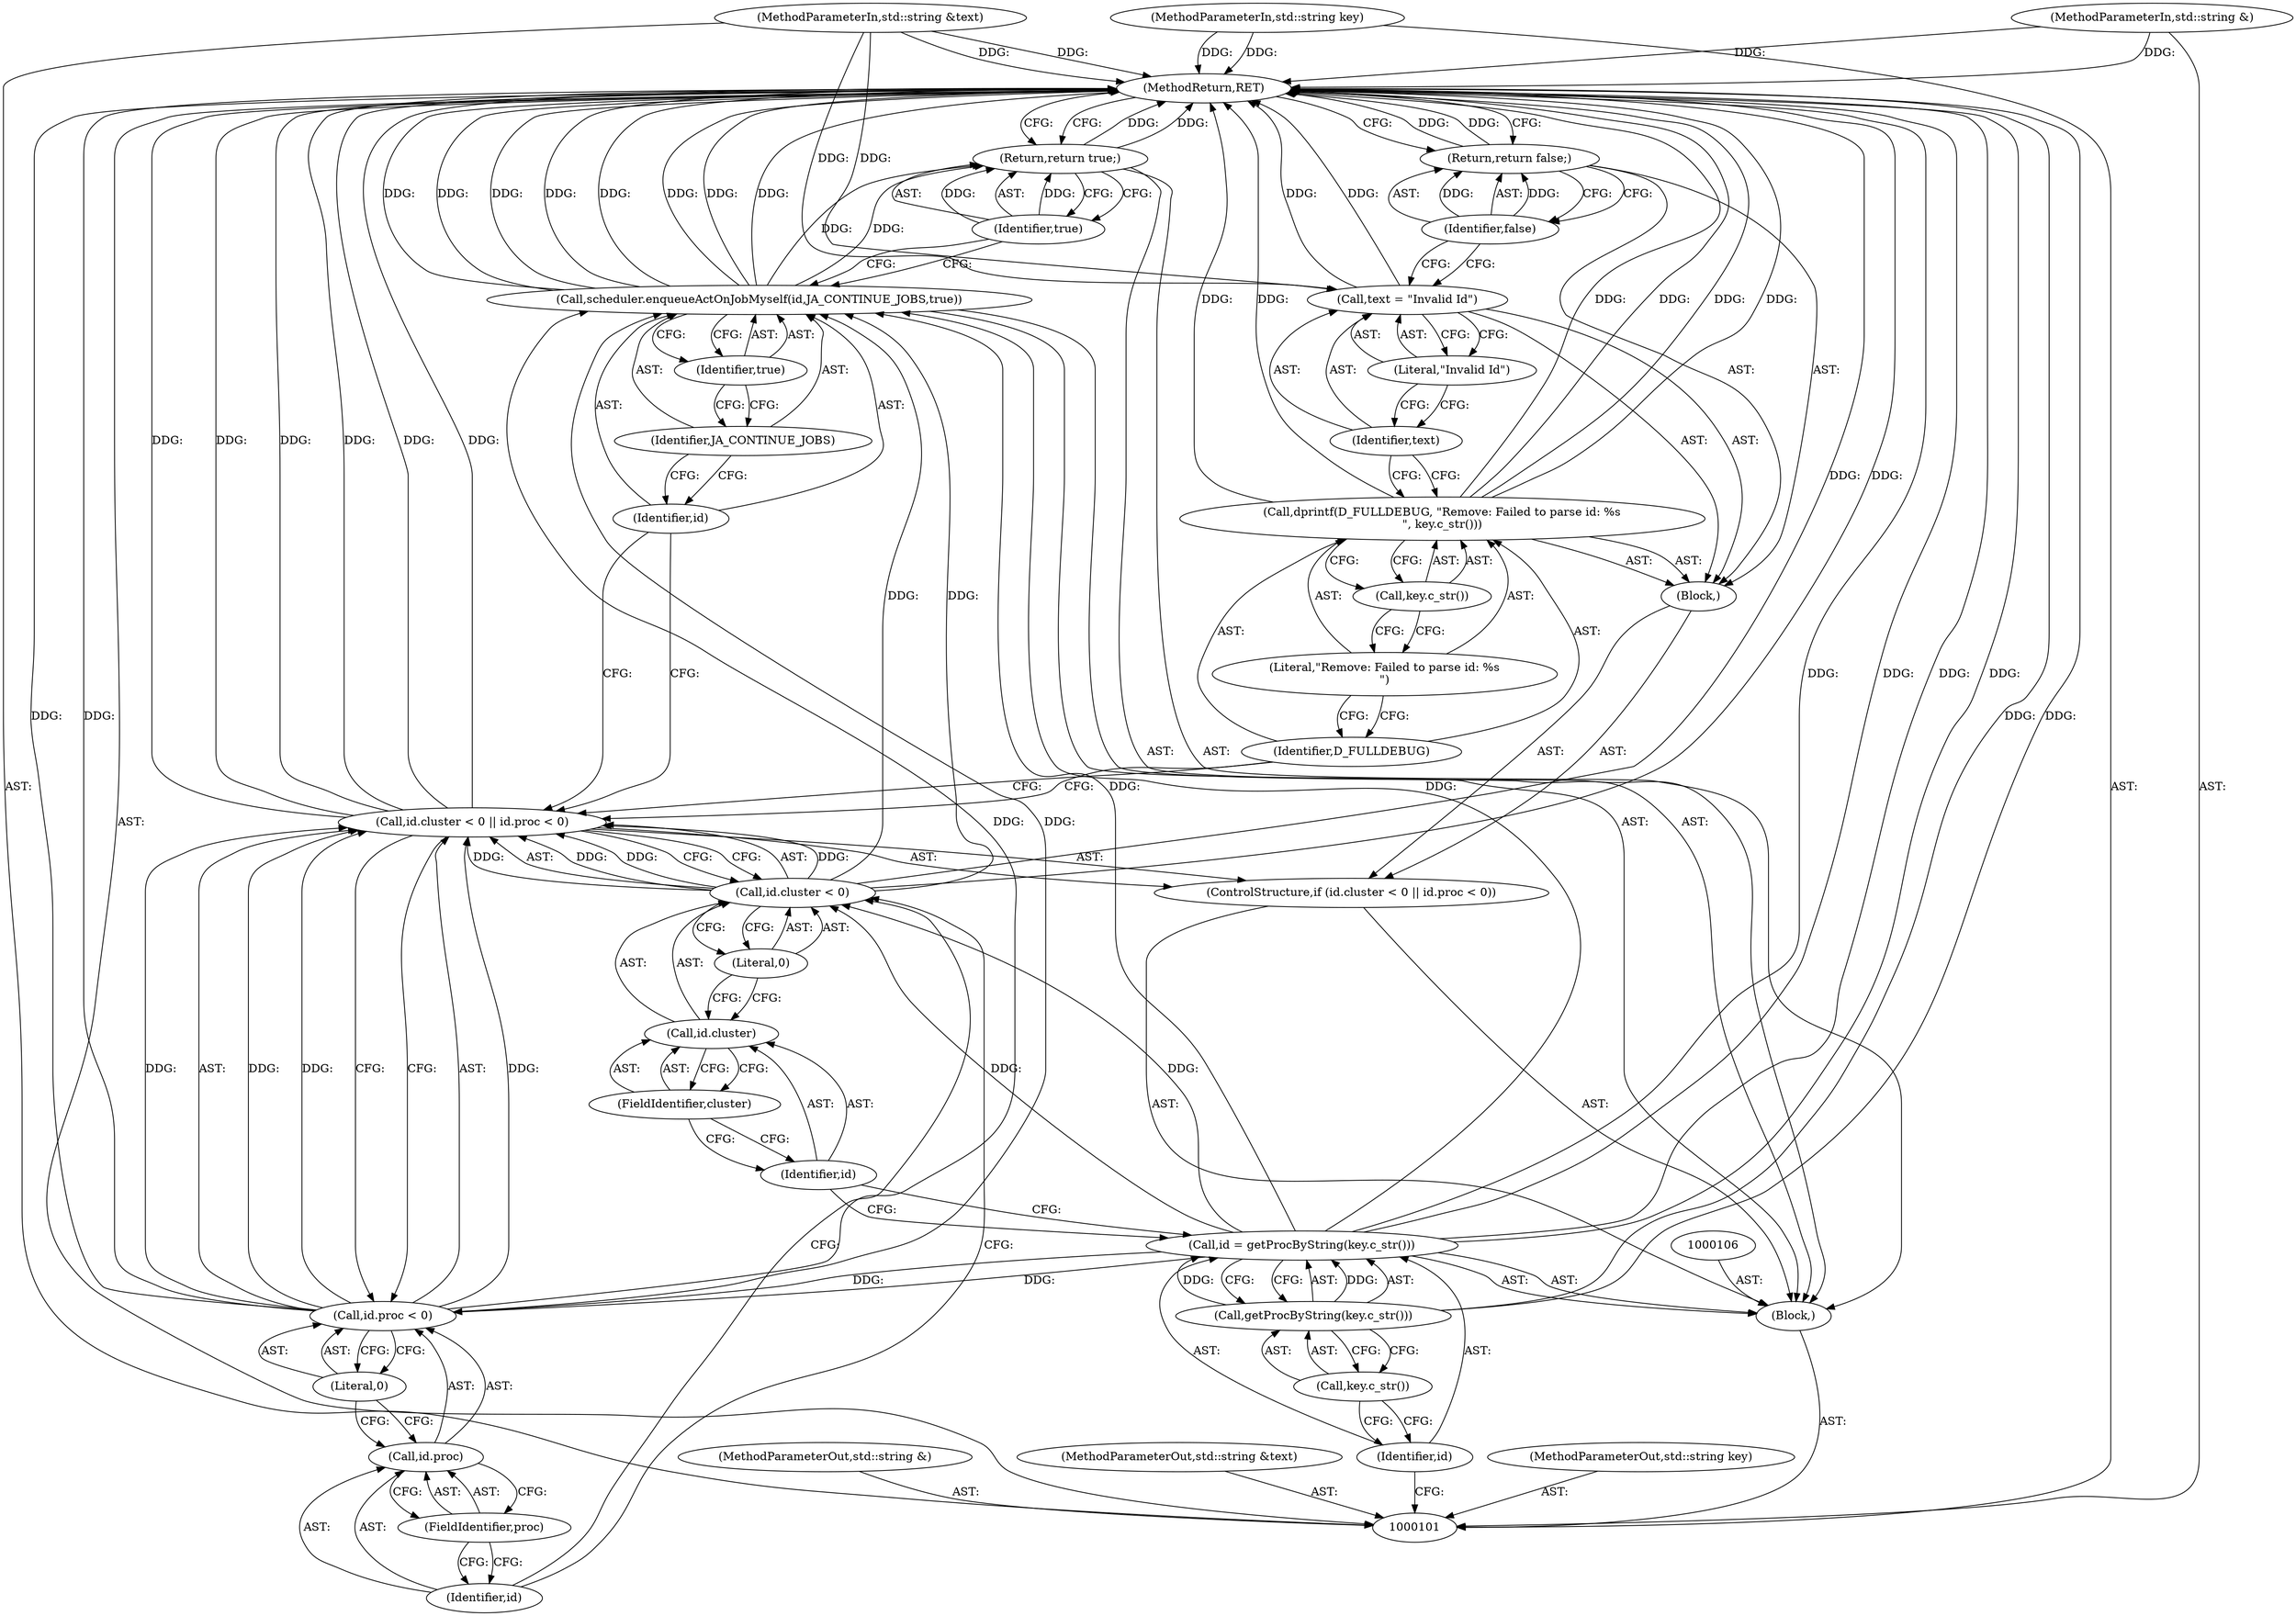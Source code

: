 digraph "1_htcondor_8f9b304c4f6c0a98dafa61b2c0e4beb3b70e4c84_0" {
"1000139" [label="(MethodReturn,RET)"];
"1000102" [label="(MethodParameterIn,std::string key)"];
"1000187" [label="(MethodParameterOut,std::string key)"];
"1000103" [label="(MethodParameterIn,std::string &)"];
"1000188" [label="(MethodParameterOut,std::string &)"];
"1000104" [label="(MethodParameterIn,std::string &text)"];
"1000189" [label="(MethodParameterOut,std::string &text)"];
"1000133" [label="(Call,scheduler.enqueueActOnJobMyself(id,JA_CONTINUE_JOBS,true))"];
"1000134" [label="(Identifier,id)"];
"1000135" [label="(Identifier,JA_CONTINUE_JOBS)"];
"1000136" [label="(Identifier,true)"];
"1000137" [label="(Return,return true;)"];
"1000138" [label="(Identifier,true)"];
"1000105" [label="(Block,)"];
"1000107" [label="(Call,id = getProcByString(key.c_str()))"];
"1000108" [label="(Identifier,id)"];
"1000109" [label="(Call,getProcByString(key.c_str()))"];
"1000110" [label="(Call,key.c_str())"];
"1000112" [label="(Call,id.cluster < 0 || id.proc < 0)"];
"1000113" [label="(Call,id.cluster < 0)"];
"1000114" [label="(Call,id.cluster)"];
"1000115" [label="(Identifier,id)"];
"1000116" [label="(FieldIdentifier,cluster)"];
"1000117" [label="(Literal,0)"];
"1000118" [label="(Call,id.proc < 0)"];
"1000119" [label="(Call,id.proc)"];
"1000120" [label="(Identifier,id)"];
"1000121" [label="(FieldIdentifier,proc)"];
"1000122" [label="(Literal,0)"];
"1000123" [label="(Block,)"];
"1000111" [label="(ControlStructure,if (id.cluster < 0 || id.proc < 0))"];
"1000124" [label="(Call,dprintf(D_FULLDEBUG, \"Remove: Failed to parse id: %s\n\", key.c_str()))"];
"1000125" [label="(Identifier,D_FULLDEBUG)"];
"1000126" [label="(Literal,\"Remove: Failed to parse id: %s\n\")"];
"1000127" [label="(Call,key.c_str())"];
"1000128" [label="(Call,text = \"Invalid Id\")"];
"1000129" [label="(Identifier,text)"];
"1000130" [label="(Literal,\"Invalid Id\")"];
"1000131" [label="(Return,return false;)"];
"1000132" [label="(Identifier,false)"];
"1000139" -> "1000101"  [label="AST: "];
"1000139" -> "1000131"  [label="CFG: "];
"1000139" -> "1000137"  [label="CFG: "];
"1000124" -> "1000139"  [label="DDG: "];
"1000124" -> "1000139"  [label="DDG: "];
"1000124" -> "1000139"  [label="DDG: "];
"1000107" -> "1000139"  [label="DDG: "];
"1000107" -> "1000139"  [label="DDG: "];
"1000104" -> "1000139"  [label="DDG: "];
"1000113" -> "1000139"  [label="DDG: "];
"1000112" -> "1000139"  [label="DDG: "];
"1000112" -> "1000139"  [label="DDG: "];
"1000112" -> "1000139"  [label="DDG: "];
"1000133" -> "1000139"  [label="DDG: "];
"1000133" -> "1000139"  [label="DDG: "];
"1000133" -> "1000139"  [label="DDG: "];
"1000133" -> "1000139"  [label="DDG: "];
"1000118" -> "1000139"  [label="DDG: "];
"1000128" -> "1000139"  [label="DDG: "];
"1000103" -> "1000139"  [label="DDG: "];
"1000102" -> "1000139"  [label="DDG: "];
"1000109" -> "1000139"  [label="DDG: "];
"1000137" -> "1000139"  [label="DDG: "];
"1000131" -> "1000139"  [label="DDG: "];
"1000102" -> "1000101"  [label="AST: "];
"1000102" -> "1000139"  [label="DDG: "];
"1000187" -> "1000101"  [label="AST: "];
"1000103" -> "1000101"  [label="AST: "];
"1000103" -> "1000139"  [label="DDG: "];
"1000188" -> "1000101"  [label="AST: "];
"1000104" -> "1000101"  [label="AST: "];
"1000104" -> "1000139"  [label="DDG: "];
"1000104" -> "1000128"  [label="DDG: "];
"1000189" -> "1000101"  [label="AST: "];
"1000133" -> "1000105"  [label="AST: "];
"1000133" -> "1000136"  [label="CFG: "];
"1000134" -> "1000133"  [label="AST: "];
"1000135" -> "1000133"  [label="AST: "];
"1000136" -> "1000133"  [label="AST: "];
"1000138" -> "1000133"  [label="CFG: "];
"1000133" -> "1000139"  [label="DDG: "];
"1000133" -> "1000139"  [label="DDG: "];
"1000133" -> "1000139"  [label="DDG: "];
"1000133" -> "1000139"  [label="DDG: "];
"1000107" -> "1000133"  [label="DDG: "];
"1000113" -> "1000133"  [label="DDG: "];
"1000118" -> "1000133"  [label="DDG: "];
"1000133" -> "1000137"  [label="DDG: "];
"1000134" -> "1000133"  [label="AST: "];
"1000134" -> "1000112"  [label="CFG: "];
"1000135" -> "1000134"  [label="CFG: "];
"1000135" -> "1000133"  [label="AST: "];
"1000135" -> "1000134"  [label="CFG: "];
"1000136" -> "1000135"  [label="CFG: "];
"1000136" -> "1000133"  [label="AST: "];
"1000136" -> "1000135"  [label="CFG: "];
"1000133" -> "1000136"  [label="CFG: "];
"1000137" -> "1000105"  [label="AST: "];
"1000137" -> "1000138"  [label="CFG: "];
"1000138" -> "1000137"  [label="AST: "];
"1000139" -> "1000137"  [label="CFG: "];
"1000137" -> "1000139"  [label="DDG: "];
"1000138" -> "1000137"  [label="DDG: "];
"1000133" -> "1000137"  [label="DDG: "];
"1000138" -> "1000137"  [label="AST: "];
"1000138" -> "1000133"  [label="CFG: "];
"1000137" -> "1000138"  [label="CFG: "];
"1000138" -> "1000137"  [label="DDG: "];
"1000105" -> "1000101"  [label="AST: "];
"1000106" -> "1000105"  [label="AST: "];
"1000107" -> "1000105"  [label="AST: "];
"1000111" -> "1000105"  [label="AST: "];
"1000133" -> "1000105"  [label="AST: "];
"1000137" -> "1000105"  [label="AST: "];
"1000107" -> "1000105"  [label="AST: "];
"1000107" -> "1000109"  [label="CFG: "];
"1000108" -> "1000107"  [label="AST: "];
"1000109" -> "1000107"  [label="AST: "];
"1000115" -> "1000107"  [label="CFG: "];
"1000107" -> "1000139"  [label="DDG: "];
"1000107" -> "1000139"  [label="DDG: "];
"1000109" -> "1000107"  [label="DDG: "];
"1000107" -> "1000113"  [label="DDG: "];
"1000107" -> "1000118"  [label="DDG: "];
"1000107" -> "1000133"  [label="DDG: "];
"1000108" -> "1000107"  [label="AST: "];
"1000108" -> "1000101"  [label="CFG: "];
"1000110" -> "1000108"  [label="CFG: "];
"1000109" -> "1000107"  [label="AST: "];
"1000109" -> "1000110"  [label="CFG: "];
"1000110" -> "1000109"  [label="AST: "];
"1000107" -> "1000109"  [label="CFG: "];
"1000109" -> "1000139"  [label="DDG: "];
"1000109" -> "1000107"  [label="DDG: "];
"1000110" -> "1000109"  [label="AST: "];
"1000110" -> "1000108"  [label="CFG: "];
"1000109" -> "1000110"  [label="CFG: "];
"1000112" -> "1000111"  [label="AST: "];
"1000112" -> "1000113"  [label="CFG: "];
"1000112" -> "1000118"  [label="CFG: "];
"1000113" -> "1000112"  [label="AST: "];
"1000118" -> "1000112"  [label="AST: "];
"1000125" -> "1000112"  [label="CFG: "];
"1000134" -> "1000112"  [label="CFG: "];
"1000112" -> "1000139"  [label="DDG: "];
"1000112" -> "1000139"  [label="DDG: "];
"1000112" -> "1000139"  [label="DDG: "];
"1000113" -> "1000112"  [label="DDG: "];
"1000113" -> "1000112"  [label="DDG: "];
"1000118" -> "1000112"  [label="DDG: "];
"1000118" -> "1000112"  [label="DDG: "];
"1000113" -> "1000112"  [label="AST: "];
"1000113" -> "1000117"  [label="CFG: "];
"1000114" -> "1000113"  [label="AST: "];
"1000117" -> "1000113"  [label="AST: "];
"1000120" -> "1000113"  [label="CFG: "];
"1000112" -> "1000113"  [label="CFG: "];
"1000113" -> "1000139"  [label="DDG: "];
"1000113" -> "1000112"  [label="DDG: "];
"1000113" -> "1000112"  [label="DDG: "];
"1000107" -> "1000113"  [label="DDG: "];
"1000113" -> "1000133"  [label="DDG: "];
"1000114" -> "1000113"  [label="AST: "];
"1000114" -> "1000116"  [label="CFG: "];
"1000115" -> "1000114"  [label="AST: "];
"1000116" -> "1000114"  [label="AST: "];
"1000117" -> "1000114"  [label="CFG: "];
"1000115" -> "1000114"  [label="AST: "];
"1000115" -> "1000107"  [label="CFG: "];
"1000116" -> "1000115"  [label="CFG: "];
"1000116" -> "1000114"  [label="AST: "];
"1000116" -> "1000115"  [label="CFG: "];
"1000114" -> "1000116"  [label="CFG: "];
"1000117" -> "1000113"  [label="AST: "];
"1000117" -> "1000114"  [label="CFG: "];
"1000113" -> "1000117"  [label="CFG: "];
"1000118" -> "1000112"  [label="AST: "];
"1000118" -> "1000122"  [label="CFG: "];
"1000119" -> "1000118"  [label="AST: "];
"1000122" -> "1000118"  [label="AST: "];
"1000112" -> "1000118"  [label="CFG: "];
"1000118" -> "1000139"  [label="DDG: "];
"1000118" -> "1000112"  [label="DDG: "];
"1000118" -> "1000112"  [label="DDG: "];
"1000107" -> "1000118"  [label="DDG: "];
"1000118" -> "1000133"  [label="DDG: "];
"1000119" -> "1000118"  [label="AST: "];
"1000119" -> "1000121"  [label="CFG: "];
"1000120" -> "1000119"  [label="AST: "];
"1000121" -> "1000119"  [label="AST: "];
"1000122" -> "1000119"  [label="CFG: "];
"1000120" -> "1000119"  [label="AST: "];
"1000120" -> "1000113"  [label="CFG: "];
"1000121" -> "1000120"  [label="CFG: "];
"1000121" -> "1000119"  [label="AST: "];
"1000121" -> "1000120"  [label="CFG: "];
"1000119" -> "1000121"  [label="CFG: "];
"1000122" -> "1000118"  [label="AST: "];
"1000122" -> "1000119"  [label="CFG: "];
"1000118" -> "1000122"  [label="CFG: "];
"1000123" -> "1000111"  [label="AST: "];
"1000124" -> "1000123"  [label="AST: "];
"1000128" -> "1000123"  [label="AST: "];
"1000131" -> "1000123"  [label="AST: "];
"1000111" -> "1000105"  [label="AST: "];
"1000112" -> "1000111"  [label="AST: "];
"1000123" -> "1000111"  [label="AST: "];
"1000124" -> "1000123"  [label="AST: "];
"1000124" -> "1000127"  [label="CFG: "];
"1000125" -> "1000124"  [label="AST: "];
"1000126" -> "1000124"  [label="AST: "];
"1000127" -> "1000124"  [label="AST: "];
"1000129" -> "1000124"  [label="CFG: "];
"1000124" -> "1000139"  [label="DDG: "];
"1000124" -> "1000139"  [label="DDG: "];
"1000124" -> "1000139"  [label="DDG: "];
"1000125" -> "1000124"  [label="AST: "];
"1000125" -> "1000112"  [label="CFG: "];
"1000126" -> "1000125"  [label="CFG: "];
"1000126" -> "1000124"  [label="AST: "];
"1000126" -> "1000125"  [label="CFG: "];
"1000127" -> "1000126"  [label="CFG: "];
"1000127" -> "1000124"  [label="AST: "];
"1000127" -> "1000126"  [label="CFG: "];
"1000124" -> "1000127"  [label="CFG: "];
"1000128" -> "1000123"  [label="AST: "];
"1000128" -> "1000130"  [label="CFG: "];
"1000129" -> "1000128"  [label="AST: "];
"1000130" -> "1000128"  [label="AST: "];
"1000132" -> "1000128"  [label="CFG: "];
"1000128" -> "1000139"  [label="DDG: "];
"1000104" -> "1000128"  [label="DDG: "];
"1000129" -> "1000128"  [label="AST: "];
"1000129" -> "1000124"  [label="CFG: "];
"1000130" -> "1000129"  [label="CFG: "];
"1000130" -> "1000128"  [label="AST: "];
"1000130" -> "1000129"  [label="CFG: "];
"1000128" -> "1000130"  [label="CFG: "];
"1000131" -> "1000123"  [label="AST: "];
"1000131" -> "1000132"  [label="CFG: "];
"1000132" -> "1000131"  [label="AST: "];
"1000139" -> "1000131"  [label="CFG: "];
"1000131" -> "1000139"  [label="DDG: "];
"1000132" -> "1000131"  [label="DDG: "];
"1000132" -> "1000131"  [label="AST: "];
"1000132" -> "1000128"  [label="CFG: "];
"1000131" -> "1000132"  [label="CFG: "];
"1000132" -> "1000131"  [label="DDG: "];
}
